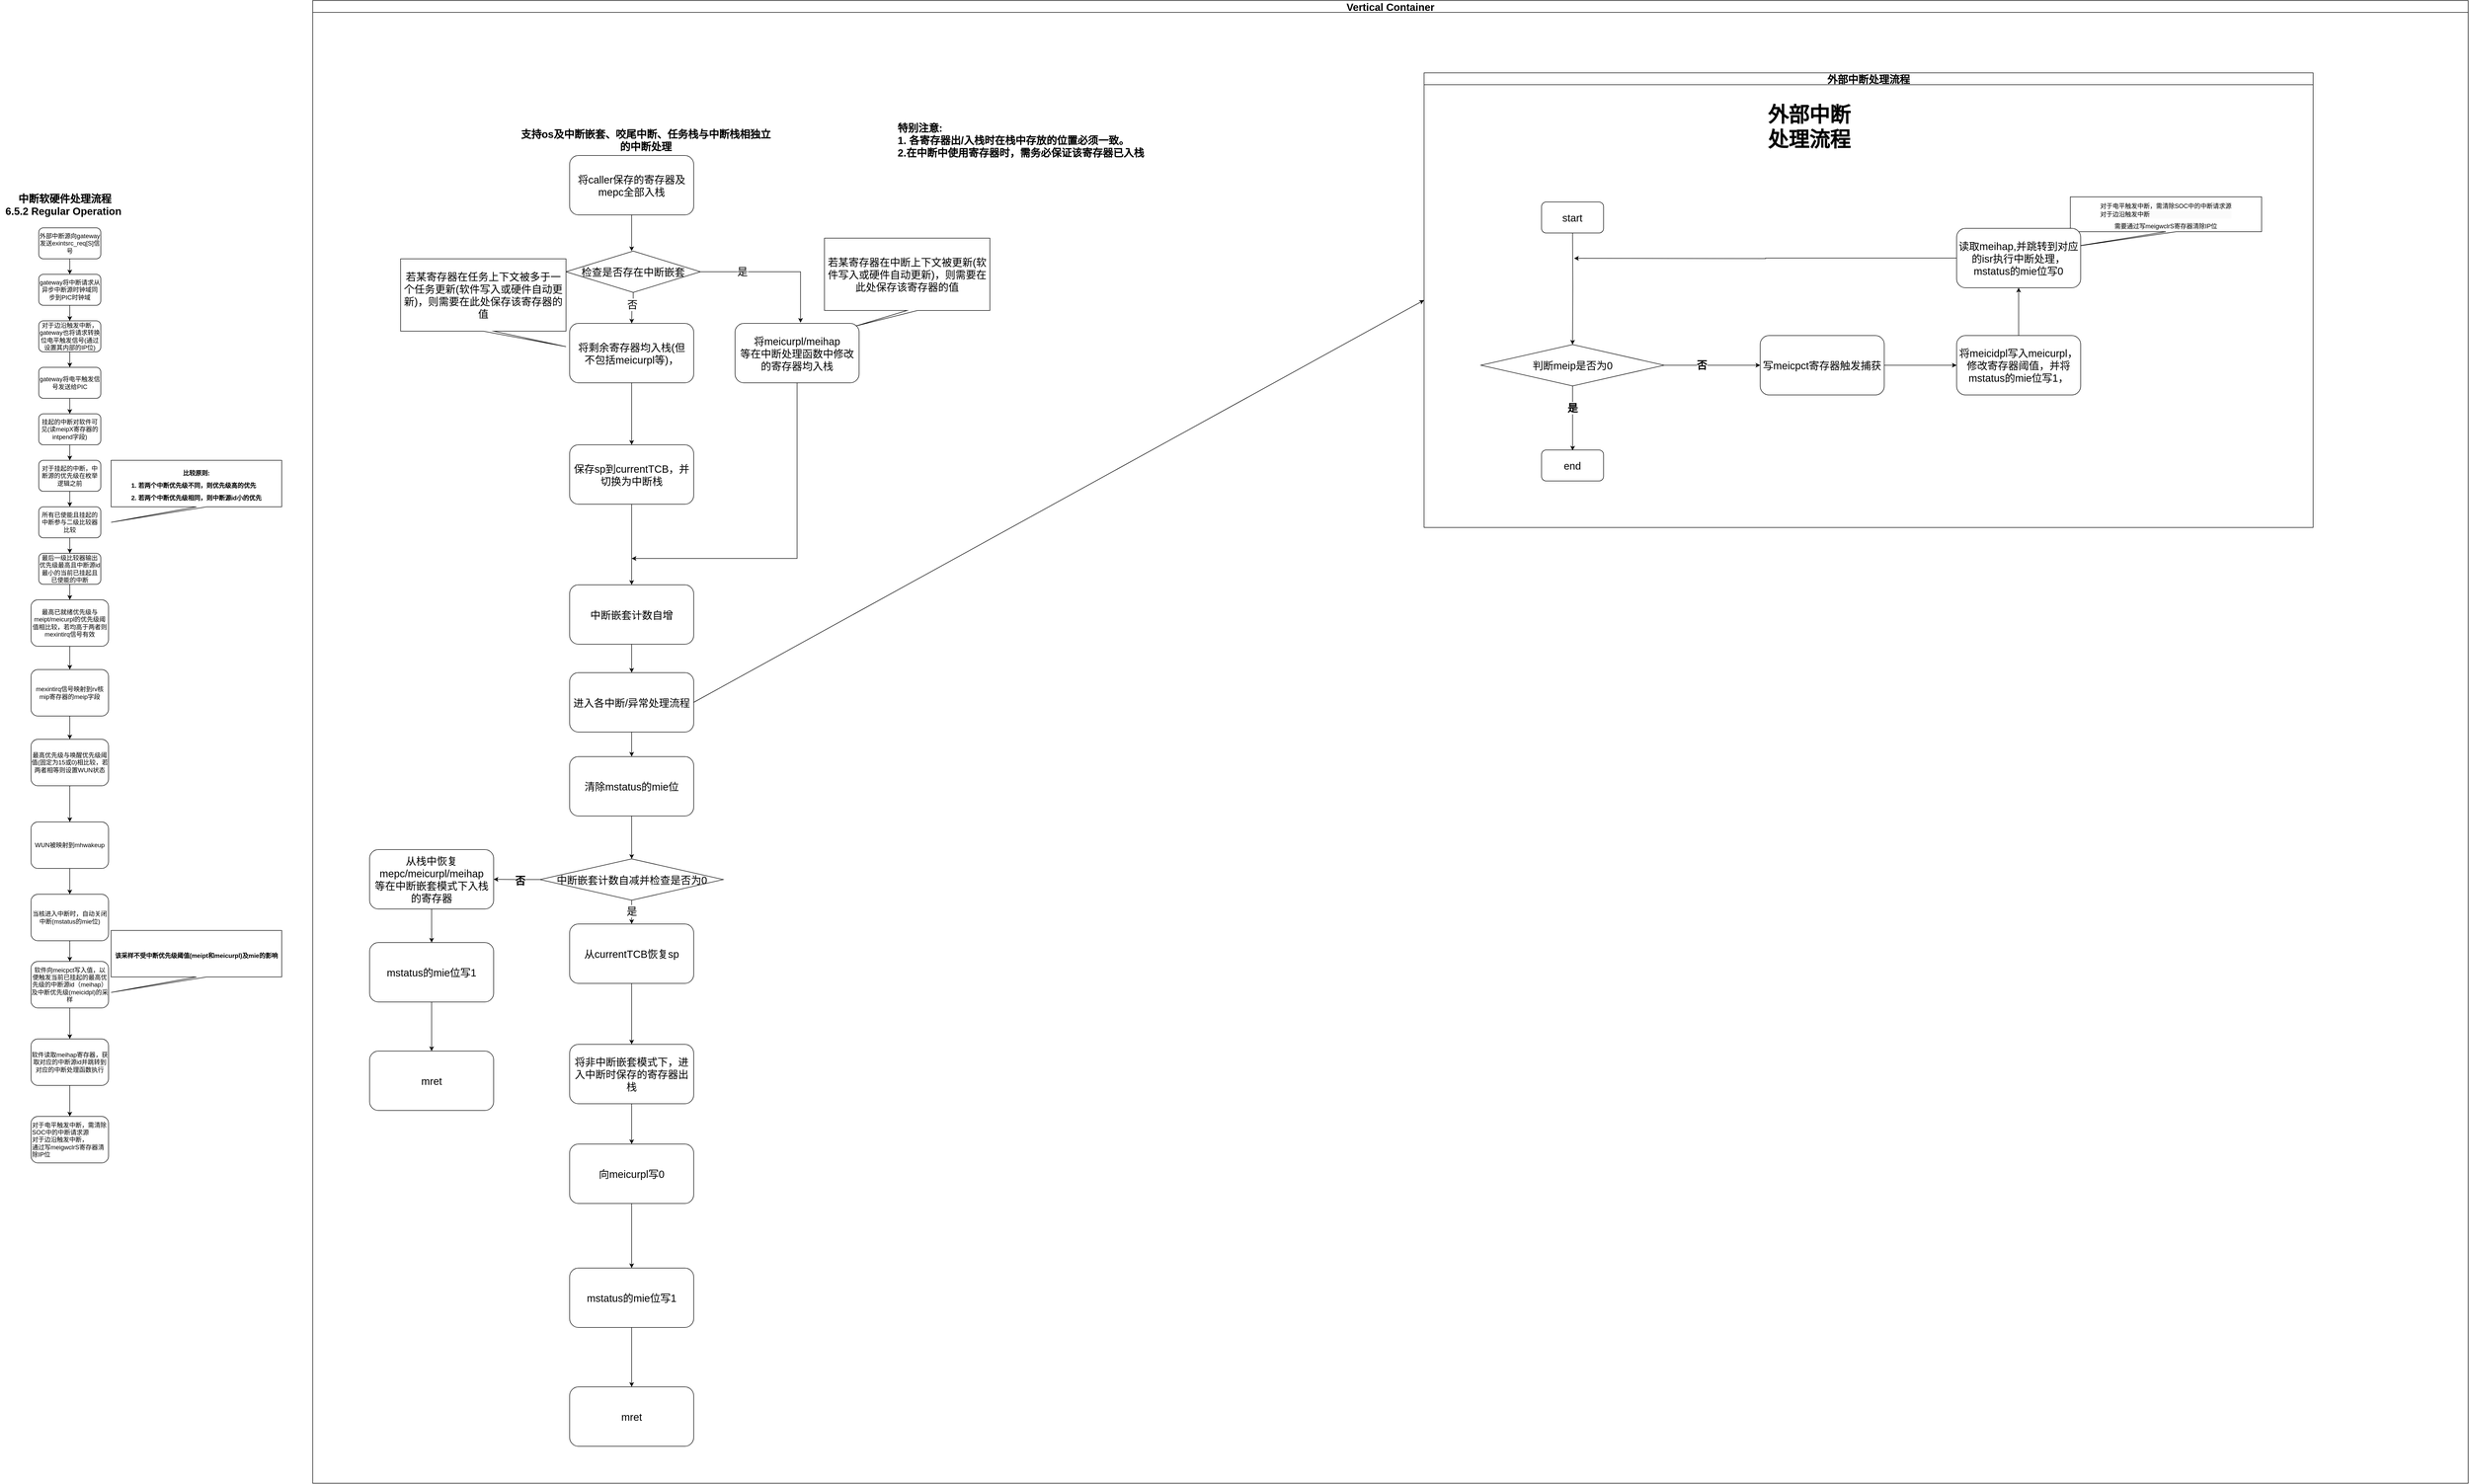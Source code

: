 <mxfile version="20.7.4" type="device"><diagram id="C5RBs43oDa-KdzZeNtuy" name="中断流程"><mxGraphModel dx="5672" dy="4481" grid="1" gridSize="10" guides="1" tooltips="1" connect="1" arrows="1" fold="1" page="1" pageScale="1" pageWidth="827" pageHeight="1169" math="0" shadow="0"><root><mxCell id="WIyWlLk6GJQsqaUBKTNV-0"/><mxCell id="WIyWlLk6GJQsqaUBKTNV-1" parent="WIyWlLk6GJQsqaUBKTNV-0"/><mxCell id="_sRHeSDa9H3smMuQZG-m-2" value="" style="edgeStyle=orthogonalEdgeStyle;rounded=0;orthogonalLoop=1;jettySize=auto;html=1;" parent="WIyWlLk6GJQsqaUBKTNV-1" source="_sRHeSDa9H3smMuQZG-m-0" target="_sRHeSDa9H3smMuQZG-m-1" edge="1"><mxGeometry relative="1" as="geometry"/></mxCell><mxCell id="_sRHeSDa9H3smMuQZG-m-0" value="外部中断源向gateway发送exintsrc_req[S]信号" style="rounded=1;whiteSpace=wrap;html=1;" parent="WIyWlLk6GJQsqaUBKTNV-1" vertex="1"><mxGeometry x="120" y="160" width="120" height="60" as="geometry"/></mxCell><mxCell id="_sRHeSDa9H3smMuQZG-m-4" value="" style="edgeStyle=orthogonalEdgeStyle;rounded=0;orthogonalLoop=1;jettySize=auto;html=1;" parent="WIyWlLk6GJQsqaUBKTNV-1" source="_sRHeSDa9H3smMuQZG-m-1" target="_sRHeSDa9H3smMuQZG-m-3" edge="1"><mxGeometry relative="1" as="geometry"/></mxCell><mxCell id="_sRHeSDa9H3smMuQZG-m-1" value="gateway将中断请求从异步中断源时钟域同步到PIC时钟域" style="rounded=1;whiteSpace=wrap;html=1;" parent="WIyWlLk6GJQsqaUBKTNV-1" vertex="1"><mxGeometry x="120" y="250" width="120" height="60" as="geometry"/></mxCell><mxCell id="_sRHeSDa9H3smMuQZG-m-6" value="" style="edgeStyle=orthogonalEdgeStyle;rounded=0;orthogonalLoop=1;jettySize=auto;html=1;" parent="WIyWlLk6GJQsqaUBKTNV-1" source="_sRHeSDa9H3smMuQZG-m-3" target="_sRHeSDa9H3smMuQZG-m-5" edge="1"><mxGeometry relative="1" as="geometry"/></mxCell><mxCell id="_sRHeSDa9H3smMuQZG-m-3" value="对于边沿触发中断，gateway也将请求转换位电平触发信号(通过设置其内部的IP位)" style="rounded=1;whiteSpace=wrap;html=1;" parent="WIyWlLk6GJQsqaUBKTNV-1" vertex="1"><mxGeometry x="120" y="340" width="120" height="60" as="geometry"/></mxCell><mxCell id="_sRHeSDa9H3smMuQZG-m-14" value="" style="edgeStyle=orthogonalEdgeStyle;rounded=0;orthogonalLoop=1;jettySize=auto;html=1;" parent="WIyWlLk6GJQsqaUBKTNV-1" source="_sRHeSDa9H3smMuQZG-m-5" target="_sRHeSDa9H3smMuQZG-m-8" edge="1"><mxGeometry relative="1" as="geometry"/></mxCell><mxCell id="_sRHeSDa9H3smMuQZG-m-5" value="gateway将电平触发信号发送给PIC" style="rounded=1;whiteSpace=wrap;html=1;" parent="WIyWlLk6GJQsqaUBKTNV-1" vertex="1"><mxGeometry x="120" y="430" width="120" height="60" as="geometry"/></mxCell><mxCell id="_sRHeSDa9H3smMuQZG-m-7" value="" style="edgeStyle=orthogonalEdgeStyle;rounded=0;orthogonalLoop=1;jettySize=auto;html=1;" parent="WIyWlLk6GJQsqaUBKTNV-1" source="_sRHeSDa9H3smMuQZG-m-8" target="_sRHeSDa9H3smMuQZG-m-10" edge="1"><mxGeometry relative="1" as="geometry"/></mxCell><mxCell id="_sRHeSDa9H3smMuQZG-m-8" value="挂起的中断对软件可见(读meipX寄存器的intpend字段)" style="rounded=1;whiteSpace=wrap;html=1;" parent="WIyWlLk6GJQsqaUBKTNV-1" vertex="1"><mxGeometry x="120" y="520" width="120" height="60" as="geometry"/></mxCell><mxCell id="_sRHeSDa9H3smMuQZG-m-9" value="" style="edgeStyle=orthogonalEdgeStyle;rounded=0;orthogonalLoop=1;jettySize=auto;html=1;" parent="WIyWlLk6GJQsqaUBKTNV-1" source="_sRHeSDa9H3smMuQZG-m-10" target="_sRHeSDa9H3smMuQZG-m-12" edge="1"><mxGeometry relative="1" as="geometry"/></mxCell><mxCell id="_sRHeSDa9H3smMuQZG-m-10" value="对于挂起的中断，中断源的优先级在枚举逻辑之前" style="rounded=1;whiteSpace=wrap;html=1;" parent="WIyWlLk6GJQsqaUBKTNV-1" vertex="1"><mxGeometry x="120" y="610" width="120" height="60" as="geometry"/></mxCell><mxCell id="_sRHeSDa9H3smMuQZG-m-11" value="" style="edgeStyle=orthogonalEdgeStyle;rounded=0;orthogonalLoop=1;jettySize=auto;html=1;" parent="WIyWlLk6GJQsqaUBKTNV-1" source="_sRHeSDa9H3smMuQZG-m-12" target="_sRHeSDa9H3smMuQZG-m-13" edge="1"><mxGeometry relative="1" as="geometry"/></mxCell><mxCell id="_sRHeSDa9H3smMuQZG-m-12" value="所有已使能且挂起的中断参与二级比较器比较" style="rounded=1;whiteSpace=wrap;html=1;" parent="WIyWlLk6GJQsqaUBKTNV-1" vertex="1"><mxGeometry x="120" y="700" width="120" height="60" as="geometry"/></mxCell><mxCell id="VwlFcZgO1rypYOv7awV7-38" value="" style="edgeStyle=orthogonalEdgeStyle;rounded=0;orthogonalLoop=1;jettySize=auto;html=1;fontSize=12;" parent="WIyWlLk6GJQsqaUBKTNV-1" source="_sRHeSDa9H3smMuQZG-m-13" target="VwlFcZgO1rypYOv7awV7-37" edge="1"><mxGeometry relative="1" as="geometry"/></mxCell><mxCell id="_sRHeSDa9H3smMuQZG-m-13" value="最后一级比较器输出优先级最高且中断源id最小的当前已挂起且已使能的中断" style="rounded=1;whiteSpace=wrap;html=1;" parent="WIyWlLk6GJQsqaUBKTNV-1" vertex="1"><mxGeometry x="120" y="790" width="120" height="60" as="geometry"/></mxCell><mxCell id="VwlFcZgO1rypYOv7awV7-1" value="&lt;font style=&quot;&quot;&gt;&lt;span style=&quot;font-size: 20px;&quot;&gt;&lt;b&gt;中断软硬件处理流程&lt;/b&gt;&lt;/span&gt;&lt;br&gt;&lt;span style=&quot;font-size: 20px;&quot;&gt;&lt;b&gt;6.5.2 Regular Operation&amp;nbsp;&lt;/b&gt;&lt;/span&gt;&lt;br&gt;&lt;/font&gt;" style="text;html=1;align=center;verticalAlign=middle;resizable=0;points=[];autosize=1;strokeColor=none;fillColor=none;" parent="WIyWlLk6GJQsqaUBKTNV-1" vertex="1"><mxGeometry x="45" y="85" width="250" height="60" as="geometry"/></mxCell><mxCell id="VwlFcZgO1rypYOv7awV7-2" value="&lt;b&gt;&lt;font style=&quot;font-size: 20px;&quot;&gt;支持os及中断嵌套、咬尾中断、任务栈与中断栈相独立&lt;br&gt;的中断处理&lt;br&gt;&lt;/font&gt;&lt;/b&gt;" style="text;html=1;align=center;verticalAlign=middle;resizable=0;points=[];autosize=1;strokeColor=none;fillColor=none;fontSize=20;" parent="WIyWlLk6GJQsqaUBKTNV-1" vertex="1"><mxGeometry x="1039" y="-40" width="510" height="60" as="geometry"/></mxCell><mxCell id="VwlFcZgO1rypYOv7awV7-5" value="" style="edgeStyle=orthogonalEdgeStyle;rounded=0;orthogonalLoop=1;jettySize=auto;html=1;fontSize=20;" parent="WIyWlLk6GJQsqaUBKTNV-1" source="VwlFcZgO1rypYOv7awV7-3" edge="1"><mxGeometry relative="1" as="geometry"><mxPoint x="1267" y="205" as="targetPoint"/></mxGeometry></mxCell><mxCell id="VwlFcZgO1rypYOv7awV7-3" value="将caller保存的寄存器及mepc全部入栈" style="rounded=1;whiteSpace=wrap;html=1;fontSize=20;" parent="WIyWlLk6GJQsqaUBKTNV-1" vertex="1"><mxGeometry x="1147" y="20" width="240" height="115" as="geometry"/></mxCell><mxCell id="VwlFcZgO1rypYOv7awV7-8" value="" style="edgeStyle=orthogonalEdgeStyle;rounded=0;orthogonalLoop=1;jettySize=auto;html=1;fontSize=20;" parent="WIyWlLk6GJQsqaUBKTNV-1" source="VwlFcZgO1rypYOv7awV7-6" edge="1"><mxGeometry relative="1" as="geometry"><mxPoint x="1267" y="345" as="targetPoint"/></mxGeometry></mxCell><mxCell id="VwlFcZgO1rypYOv7awV7-9" value="否" style="edgeLabel;html=1;align=center;verticalAlign=middle;resizable=0;points=[];fontSize=20;" parent="VwlFcZgO1rypYOv7awV7-8" vertex="1" connectable="0"><mxGeometry x="-0.276" y="-2" relative="1" as="geometry"><mxPoint as="offset"/></mxGeometry></mxCell><mxCell id="VwlFcZgO1rypYOv7awV7-24" style="edgeStyle=orthogonalEdgeStyle;rounded=0;orthogonalLoop=1;jettySize=auto;html=1;exitX=1;exitY=0.5;exitDx=0;exitDy=0;entryX=0.528;entryY=-0.012;entryDx=0;entryDy=0;entryPerimeter=0;fontSize=20;" parent="WIyWlLk6GJQsqaUBKTNV-1" source="VwlFcZgO1rypYOv7awV7-6" target="VwlFcZgO1rypYOv7awV7-23" edge="1"><mxGeometry relative="1" as="geometry"/></mxCell><mxCell id="VwlFcZgO1rypYOv7awV7-25" value="是" style="edgeLabel;html=1;align=center;verticalAlign=middle;resizable=0;points=[];fontSize=20;" parent="VwlFcZgO1rypYOv7awV7-24" vertex="1" connectable="0"><mxGeometry x="-0.448" y="1" relative="1" as="geometry"><mxPoint as="offset"/></mxGeometry></mxCell><mxCell id="VwlFcZgO1rypYOv7awV7-6" value="检查是否存在中断嵌套" style="rhombus;whiteSpace=wrap;html=1;fontSize=20;" parent="WIyWlLk6GJQsqaUBKTNV-1" vertex="1"><mxGeometry x="1140" y="205" width="260" height="80" as="geometry"/></mxCell><mxCell id="VwlFcZgO1rypYOv7awV7-60" style="edgeStyle=orthogonalEdgeStyle;rounded=0;orthogonalLoop=1;jettySize=auto;html=1;fontSize=20;" parent="WIyWlLk6GJQsqaUBKTNV-1" source="VwlFcZgO1rypYOv7awV7-10" target="VwlFcZgO1rypYOv7awV7-59" edge="1"><mxGeometry relative="1" as="geometry"><mxPoint x="1267" y="530" as="targetPoint"/></mxGeometry></mxCell><mxCell id="VwlFcZgO1rypYOv7awV7-10" value="将剩余寄存器均入栈(但&lt;br&gt;不包括meicurpl等)，" style="rounded=1;whiteSpace=wrap;html=1;fontSize=20;" parent="WIyWlLk6GJQsqaUBKTNV-1" vertex="1"><mxGeometry x="1147" y="345" width="240" height="115" as="geometry"/></mxCell><mxCell id="htyqPZLJTEzmTpAOFzCb-19" value="" style="edgeStyle=orthogonalEdgeStyle;rounded=0;orthogonalLoop=1;jettySize=auto;html=1;fontSize=20;" edge="1" parent="WIyWlLk6GJQsqaUBKTNV-1" source="VwlFcZgO1rypYOv7awV7-11" target="htyqPZLJTEzmTpAOFzCb-18"><mxGeometry relative="1" as="geometry"/></mxCell><mxCell id="VwlFcZgO1rypYOv7awV7-11" value="中断嵌套计数自增" style="rounded=1;whiteSpace=wrap;html=1;fontSize=20;" parent="WIyWlLk6GJQsqaUBKTNV-1" vertex="1"><mxGeometry x="1147" y="851" width="240" height="115" as="geometry"/></mxCell><mxCell id="VwlFcZgO1rypYOv7awV7-26" style="edgeStyle=orthogonalEdgeStyle;rounded=0;orthogonalLoop=1;jettySize=auto;html=1;fontSize=20;" parent="WIyWlLk6GJQsqaUBKTNV-1" source="VwlFcZgO1rypYOv7awV7-23" edge="1"><mxGeometry relative="1" as="geometry"><mxPoint x="1267" y="800" as="targetPoint"/><Array as="points"><mxPoint x="1587" y="800"/><mxPoint x="1267" y="800"/></Array></mxGeometry></mxCell><mxCell id="VwlFcZgO1rypYOv7awV7-23" value="将meicurpl/meihap&lt;br&gt;等在中断处理函数中修改的寄存器均入栈" style="rounded=1;whiteSpace=wrap;html=1;fontSize=20;" parent="WIyWlLk6GJQsqaUBKTNV-1" vertex="1"><mxGeometry x="1467" y="345" width="240" height="115" as="geometry"/></mxCell><mxCell id="VwlFcZgO1rypYOv7awV7-29" value="&lt;span style=&quot;text-align: left;&quot;&gt;若某寄存器在中断上下文被更新(软件写入或硬件自动更新)，则需要在此处保存该寄存器的值&lt;/span&gt;" style="shape=callout;whiteSpace=wrap;html=1;perimeter=calloutPerimeter;fontSize=20;position2=0.19;" parent="WIyWlLk6GJQsqaUBKTNV-1" vertex="1"><mxGeometry x="1640" y="180" width="320" height="170" as="geometry"/></mxCell><mxCell id="VwlFcZgO1rypYOv7awV7-30" value="&lt;span style=&quot;text-align: left;&quot;&gt;若某寄存器在任务上下文被多于一个任务更新(软件写入或硬件自动更新)，则需要在此处保存该寄存器的值&lt;/span&gt;" style="shape=callout;whiteSpace=wrap;html=1;perimeter=calloutPerimeter;fontSize=20;position2=1;" parent="WIyWlLk6GJQsqaUBKTNV-1" vertex="1"><mxGeometry x="820" y="220" width="320" height="170" as="geometry"/></mxCell><mxCell id="VwlFcZgO1rypYOv7awV7-36" value="&lt;b&gt;&lt;font style=&quot;font-size: 12px;&quot;&gt;比较原则:&lt;br&gt;&lt;div style=&quot;text-align: left;&quot;&gt;&lt;b style=&quot;background-color: initial; font-size: 20px;&quot;&gt;&lt;font style=&quot;font-size: 12px;&quot;&gt;1.&amp;nbsp;若两个中断优先级不同，则优先级高的优先&lt;/font&gt;&lt;/b&gt;&lt;/div&gt;&lt;div style=&quot;text-align: left;&quot;&gt;&lt;b style=&quot;background-color: initial; font-size: 20px;&quot;&gt;&lt;font style=&quot;font-size: 12px;&quot;&gt;2.&amp;nbsp;若两个中断优先级相同，则中断源id小的优先&lt;/font&gt;&lt;/b&gt;&lt;/div&gt;&lt;/font&gt;&lt;/b&gt;" style="shape=callout;whiteSpace=wrap;html=1;perimeter=calloutPerimeter;fontSize=20;position2=0;" parent="WIyWlLk6GJQsqaUBKTNV-1" vertex="1"><mxGeometry x="260" y="610" width="330" height="120" as="geometry"/></mxCell><mxCell id="VwlFcZgO1rypYOv7awV7-40" value="" style="edgeStyle=orthogonalEdgeStyle;rounded=0;orthogonalLoop=1;jettySize=auto;html=1;fontSize=12;" parent="WIyWlLk6GJQsqaUBKTNV-1" source="VwlFcZgO1rypYOv7awV7-37" target="VwlFcZgO1rypYOv7awV7-39" edge="1"><mxGeometry relative="1" as="geometry"/></mxCell><mxCell id="VwlFcZgO1rypYOv7awV7-37" value="最高已就绪优先级与meipt/meicurpl的优先级阈值相比较，若均高于两者则mexintirq信号有效" style="rounded=1;whiteSpace=wrap;html=1;" parent="WIyWlLk6GJQsqaUBKTNV-1" vertex="1"><mxGeometry x="105" y="880" width="150" height="90" as="geometry"/></mxCell><mxCell id="VwlFcZgO1rypYOv7awV7-42" value="" style="edgeStyle=orthogonalEdgeStyle;rounded=0;orthogonalLoop=1;jettySize=auto;html=1;fontSize=12;" parent="WIyWlLk6GJQsqaUBKTNV-1" source="VwlFcZgO1rypYOv7awV7-39" target="VwlFcZgO1rypYOv7awV7-41" edge="1"><mxGeometry relative="1" as="geometry"/></mxCell><mxCell id="VwlFcZgO1rypYOv7awV7-39" value="mexintirq信号映射到rv核mip寄存器的meip字段" style="rounded=1;whiteSpace=wrap;html=1;" parent="WIyWlLk6GJQsqaUBKTNV-1" vertex="1"><mxGeometry x="105" y="1015" width="150" height="90" as="geometry"/></mxCell><mxCell id="VwlFcZgO1rypYOv7awV7-44" value="" style="edgeStyle=orthogonalEdgeStyle;rounded=0;orthogonalLoop=1;jettySize=auto;html=1;fontSize=12;" parent="WIyWlLk6GJQsqaUBKTNV-1" source="VwlFcZgO1rypYOv7awV7-41" target="VwlFcZgO1rypYOv7awV7-43" edge="1"><mxGeometry relative="1" as="geometry"/></mxCell><mxCell id="VwlFcZgO1rypYOv7awV7-41" value="最高优先级与唤醒优先级阈值(固定为15或0)相比较，若两者相等则设置WUN状态" style="rounded=1;whiteSpace=wrap;html=1;" parent="WIyWlLk6GJQsqaUBKTNV-1" vertex="1"><mxGeometry x="105" y="1150" width="150" height="90" as="geometry"/></mxCell><mxCell id="VwlFcZgO1rypYOv7awV7-46" value="" style="edgeStyle=orthogonalEdgeStyle;rounded=0;orthogonalLoop=1;jettySize=auto;html=1;fontSize=12;" parent="WIyWlLk6GJQsqaUBKTNV-1" source="VwlFcZgO1rypYOv7awV7-43" target="VwlFcZgO1rypYOv7awV7-45" edge="1"><mxGeometry relative="1" as="geometry"/></mxCell><mxCell id="VwlFcZgO1rypYOv7awV7-43" value="WUN被映射到mhwakeup" style="rounded=1;whiteSpace=wrap;html=1;" parent="WIyWlLk6GJQsqaUBKTNV-1" vertex="1"><mxGeometry x="105" y="1310" width="150" height="90" as="geometry"/></mxCell><mxCell id="VwlFcZgO1rypYOv7awV7-48" value="" style="edgeStyle=orthogonalEdgeStyle;rounded=0;orthogonalLoop=1;jettySize=auto;html=1;fontSize=12;" parent="WIyWlLk6GJQsqaUBKTNV-1" source="VwlFcZgO1rypYOv7awV7-45" target="VwlFcZgO1rypYOv7awV7-47" edge="1"><mxGeometry relative="1" as="geometry"/></mxCell><mxCell id="VwlFcZgO1rypYOv7awV7-45" value="当核进入中断时，自动关闭中断(mstatus的mie位)" style="rounded=1;whiteSpace=wrap;html=1;" parent="WIyWlLk6GJQsqaUBKTNV-1" vertex="1"><mxGeometry x="105" y="1450" width="150" height="90" as="geometry"/></mxCell><mxCell id="VwlFcZgO1rypYOv7awV7-51" value="" style="edgeStyle=orthogonalEdgeStyle;rounded=0;orthogonalLoop=1;jettySize=auto;html=1;fontSize=12;" parent="WIyWlLk6GJQsqaUBKTNV-1" source="VwlFcZgO1rypYOv7awV7-47" target="VwlFcZgO1rypYOv7awV7-50" edge="1"><mxGeometry relative="1" as="geometry"/></mxCell><mxCell id="VwlFcZgO1rypYOv7awV7-47" value="软件向meicpct写入值，以便触发当前已挂起的最高优先级的中断源id（meihap）及中断优先级(meicidpl)的采样" style="rounded=1;whiteSpace=wrap;html=1;" parent="WIyWlLk6GJQsqaUBKTNV-1" vertex="1"><mxGeometry x="105" y="1580" width="150" height="90" as="geometry"/></mxCell><mxCell id="VwlFcZgO1rypYOv7awV7-49" value="&lt;b style=&quot;font-size: 12px;&quot;&gt;该采样不受中断优先级阈值(&lt;/b&gt;&lt;b style=&quot;font-size: 12px;&quot;&gt;meipt和&lt;/b&gt;&lt;span style=&quot;font-size: 12px;&quot;&gt;&lt;b&gt;meicurpl&lt;/b&gt;&lt;/span&gt;&lt;b style=&quot;font-size: 12px;&quot;&gt;)及mie的影响&lt;/b&gt;" style="shape=callout;whiteSpace=wrap;html=1;perimeter=calloutPerimeter;fontSize=20;position2=0;" parent="WIyWlLk6GJQsqaUBKTNV-1" vertex="1"><mxGeometry x="260" y="1520" width="330" height="120" as="geometry"/></mxCell><mxCell id="VwlFcZgO1rypYOv7awV7-53" value="" style="edgeStyle=orthogonalEdgeStyle;rounded=0;orthogonalLoop=1;jettySize=auto;html=1;fontSize=12;" parent="WIyWlLk6GJQsqaUBKTNV-1" source="VwlFcZgO1rypYOv7awV7-50" target="VwlFcZgO1rypYOv7awV7-52" edge="1"><mxGeometry relative="1" as="geometry"/></mxCell><mxCell id="VwlFcZgO1rypYOv7awV7-50" value="软件读取meihap寄存器，获取对应的中断源id并跳转到对应的中断处理函数执行" style="rounded=1;whiteSpace=wrap;html=1;" parent="WIyWlLk6GJQsqaUBKTNV-1" vertex="1"><mxGeometry x="105" y="1730" width="150" height="90" as="geometry"/></mxCell><mxCell id="VwlFcZgO1rypYOv7awV7-52" value="对于电平触发中断，需清除SOC中的中断请求源&lt;br&gt;&lt;div style=&quot;&quot;&gt;&lt;span style=&quot;background-color: initial;&quot;&gt;对于边沿触发中断，&lt;/span&gt;&lt;/div&gt;通过写meigwclrS寄存器清除IP位" style="rounded=1;whiteSpace=wrap;html=1;align=left;" parent="WIyWlLk6GJQsqaUBKTNV-1" vertex="1"><mxGeometry x="105" y="1880" width="150" height="90" as="geometry"/></mxCell><mxCell id="VwlFcZgO1rypYOv7awV7-63" style="edgeStyle=orthogonalEdgeStyle;rounded=0;orthogonalLoop=1;jettySize=auto;html=1;entryX=0.5;entryY=0;entryDx=0;entryDy=0;fontSize=20;" parent="WIyWlLk6GJQsqaUBKTNV-1" source="VwlFcZgO1rypYOv7awV7-59" target="VwlFcZgO1rypYOv7awV7-11" edge="1"><mxGeometry relative="1" as="geometry"/></mxCell><mxCell id="VwlFcZgO1rypYOv7awV7-59" value="保存sp到currentTCB，并切换为中断栈" style="rounded=1;whiteSpace=wrap;html=1;fontSize=20;" parent="WIyWlLk6GJQsqaUBKTNV-1" vertex="1"><mxGeometry x="1147" y="580" width="240" height="115" as="geometry"/></mxCell><mxCell id="VwlFcZgO1rypYOv7awV7-75" value="" style="edgeStyle=orthogonalEdgeStyle;rounded=0;orthogonalLoop=1;jettySize=auto;html=1;fontSize=20;" parent="WIyWlLk6GJQsqaUBKTNV-1" source="VwlFcZgO1rypYOv7awV7-68" target="VwlFcZgO1rypYOv7awV7-74" edge="1"><mxGeometry relative="1" as="geometry"/></mxCell><mxCell id="VwlFcZgO1rypYOv7awV7-77" value="是" style="edgeLabel;html=1;align=center;verticalAlign=middle;resizable=0;points=[];fontSize=20;" parent="VwlFcZgO1rypYOv7awV7-75" vertex="1" connectable="0"><mxGeometry x="-0.121" relative="1" as="geometry"><mxPoint as="offset"/></mxGeometry></mxCell><mxCell id="SJCV4ftQbSflYPDmHWOk-2" value="" style="edgeStyle=orthogonalEdgeStyle;rounded=0;orthogonalLoop=1;jettySize=auto;html=1;" parent="WIyWlLk6GJQsqaUBKTNV-1" source="VwlFcZgO1rypYOv7awV7-68" target="VwlFcZgO1rypYOv7awV7-70" edge="1"><mxGeometry relative="1" as="geometry"/></mxCell><mxCell id="SJCV4ftQbSflYPDmHWOk-4" value="&lt;font style=&quot;font-size: 20px;&quot;&gt;&lt;b&gt;否&lt;/b&gt;&lt;/font&gt;" style="edgeLabel;html=1;align=center;verticalAlign=middle;resizable=0;points=[];" parent="SJCV4ftQbSflYPDmHWOk-2" vertex="1" connectable="0"><mxGeometry x="-0.141" y="1" relative="1" as="geometry"><mxPoint as="offset"/></mxGeometry></mxCell><mxCell id="VwlFcZgO1rypYOv7awV7-68" value="&lt;span style=&quot;font-size: 20px;&quot;&gt;中断嵌套计数自减并检查是否为0&lt;/span&gt;" style="rhombus;whiteSpace=wrap;html=1;fontSize=12;" parent="WIyWlLk6GJQsqaUBKTNV-1" vertex="1"><mxGeometry x="1089.75" y="1381.5" width="354.5" height="80" as="geometry"/></mxCell><mxCell id="SJCV4ftQbSflYPDmHWOk-14" value="" style="edgeStyle=orthogonalEdgeStyle;rounded=0;orthogonalLoop=1;jettySize=auto;html=1;fontSize=20;" parent="WIyWlLk6GJQsqaUBKTNV-1" source="VwlFcZgO1rypYOv7awV7-70" edge="1"><mxGeometry relative="1" as="geometry"><mxPoint x="880" y="1543.5" as="targetPoint"/></mxGeometry></mxCell><mxCell id="VwlFcZgO1rypYOv7awV7-70" value="从栈中恢复mepc/meicurpl/meihap&lt;br&gt;等在中断嵌套模式下入栈的寄存器" style="rounded=1;whiteSpace=wrap;html=1;fontSize=20;" parent="WIyWlLk6GJQsqaUBKTNV-1" vertex="1"><mxGeometry x="760" y="1363.5" width="240" height="115" as="geometry"/></mxCell><mxCell id="SJCV4ftQbSflYPDmHWOk-10" value="" style="edgeStyle=orthogonalEdgeStyle;rounded=0;orthogonalLoop=1;jettySize=auto;html=1;" parent="WIyWlLk6GJQsqaUBKTNV-1" source="VwlFcZgO1rypYOv7awV7-73" target="SJCV4ftQbSflYPDmHWOk-9" edge="1"><mxGeometry relative="1" as="geometry"/></mxCell><mxCell id="VwlFcZgO1rypYOv7awV7-73" value="将非中断嵌套模式下，进入中断时保存的寄存器出栈" style="rounded=1;whiteSpace=wrap;html=1;fontSize=20;" parent="WIyWlLk6GJQsqaUBKTNV-1" vertex="1"><mxGeometry x="1147" y="1740.5" width="240" height="115" as="geometry"/></mxCell><mxCell id="VwlFcZgO1rypYOv7awV7-76" value="" style="edgeStyle=orthogonalEdgeStyle;rounded=0;orthogonalLoop=1;jettySize=auto;html=1;fontSize=20;" parent="WIyWlLk6GJQsqaUBKTNV-1" source="VwlFcZgO1rypYOv7awV7-74" target="VwlFcZgO1rypYOv7awV7-73" edge="1"><mxGeometry relative="1" as="geometry"/></mxCell><mxCell id="VwlFcZgO1rypYOv7awV7-74" value="&lt;span style=&quot;border-color: var(--border-color);&quot;&gt;从currentTCB恢复sp&lt;/span&gt;" style="rounded=1;whiteSpace=wrap;html=1;fontSize=20;" parent="WIyWlLk6GJQsqaUBKTNV-1" vertex="1"><mxGeometry x="1147" y="1507.5" width="240" height="115" as="geometry"/></mxCell><mxCell id="VwlFcZgO1rypYOv7awV7-83" value="" style="edgeStyle=orthogonalEdgeStyle;rounded=0;orthogonalLoop=1;jettySize=auto;html=1;fontSize=20;" parent="WIyWlLk6GJQsqaUBKTNV-1" source="VwlFcZgO1rypYOv7awV7-82" target="VwlFcZgO1rypYOv7awV7-68" edge="1"><mxGeometry relative="1" as="geometry"/></mxCell><mxCell id="VwlFcZgO1rypYOv7awV7-82" value="清除mstatus的mie位" style="rounded=1;whiteSpace=wrap;html=1;fontSize=20;" parent="WIyWlLk6GJQsqaUBKTNV-1" vertex="1"><mxGeometry x="1147" y="1183.5" width="240" height="115" as="geometry"/></mxCell><mxCell id="VwlFcZgO1rypYOv7awV7-90" value="" style="edgeStyle=orthogonalEdgeStyle;rounded=0;orthogonalLoop=1;jettySize=auto;html=1;fontSize=20;" parent="WIyWlLk6GJQsqaUBKTNV-1" source="VwlFcZgO1rypYOv7awV7-87" target="VwlFcZgO1rypYOv7awV7-89" edge="1"><mxGeometry relative="1" as="geometry"/></mxCell><mxCell id="VwlFcZgO1rypYOv7awV7-87" value="mstatus的mie位写1" style="rounded=1;whiteSpace=wrap;html=1;fontSize=20;" parent="WIyWlLk6GJQsqaUBKTNV-1" vertex="1"><mxGeometry x="1147" y="2173.5" width="240" height="115" as="geometry"/></mxCell><mxCell id="VwlFcZgO1rypYOv7awV7-89" value="mret&lt;br&gt;" style="rounded=1;whiteSpace=wrap;html=1;fontSize=20;" parent="WIyWlLk6GJQsqaUBKTNV-1" vertex="1"><mxGeometry x="1147" y="2403.5" width="240" height="115" as="geometry"/></mxCell><mxCell id="SJCV4ftQbSflYPDmHWOk-11" style="edgeStyle=orthogonalEdgeStyle;rounded=0;orthogonalLoop=1;jettySize=auto;html=1;entryX=0.5;entryY=0;entryDx=0;entryDy=0;" parent="WIyWlLk6GJQsqaUBKTNV-1" source="SJCV4ftQbSflYPDmHWOk-9" target="VwlFcZgO1rypYOv7awV7-87" edge="1"><mxGeometry relative="1" as="geometry"/></mxCell><mxCell id="SJCV4ftQbSflYPDmHWOk-9" value="向meicurpl写0" style="rounded=1;whiteSpace=wrap;html=1;fontSize=20;" parent="WIyWlLk6GJQsqaUBKTNV-1" vertex="1"><mxGeometry x="1147" y="1933.5" width="240" height="115" as="geometry"/></mxCell><mxCell id="DQdULrXmwxyX5Uv_20zJ-0" value="mret&lt;br&gt;" style="rounded=1;whiteSpace=wrap;html=1;fontSize=20;" parent="WIyWlLk6GJQsqaUBKTNV-1" vertex="1"><mxGeometry x="760" y="1753.5" width="240" height="115" as="geometry"/></mxCell><mxCell id="DQdULrXmwxyX5Uv_20zJ-2" value="" style="edgeStyle=orthogonalEdgeStyle;rounded=0;orthogonalLoop=1;jettySize=auto;html=1;" parent="WIyWlLk6GJQsqaUBKTNV-1" source="DQdULrXmwxyX5Uv_20zJ-1" target="DQdULrXmwxyX5Uv_20zJ-0" edge="1"><mxGeometry relative="1" as="geometry"/></mxCell><mxCell id="DQdULrXmwxyX5Uv_20zJ-1" value="mstatus的mie位写1" style="rounded=1;whiteSpace=wrap;html=1;fontSize=20;" parent="WIyWlLk6GJQsqaUBKTNV-1" vertex="1"><mxGeometry x="760" y="1543.5" width="240" height="115" as="geometry"/></mxCell><mxCell id="htyqPZLJTEzmTpAOFzCb-0" value="&lt;div style=&quot;text-align: left;&quot;&gt;&lt;b style=&quot;background-color: initial;&quot;&gt;&lt;font style=&quot;font-size: 20px;&quot;&gt;特别注意:&lt;/font&gt;&lt;/b&gt;&lt;/div&gt;&lt;b style=&quot;&quot;&gt;&lt;div style=&quot;text-align: left;&quot;&gt;&lt;b style=&quot;background-color: initial;&quot;&gt;&lt;font style=&quot;font-size: 20px;&quot;&gt;1.&amp;nbsp;各寄存器出/入栈时在栈中存放的位置必须一致。&lt;/font&gt;&lt;/b&gt;&lt;/div&gt;&lt;div style=&quot;text-align: left;&quot;&gt;&lt;b style=&quot;background-color: initial;&quot;&gt;&lt;font style=&quot;font-size: 20px;&quot;&gt;2.在中断中使用寄存器时，需务必保证该寄存器已入栈&lt;/font&gt;&lt;/b&gt;&lt;/div&gt;&lt;/b&gt;" style="text;html=1;strokeColor=none;fillColor=none;align=center;verticalAlign=middle;whiteSpace=wrap;rounded=0;" vertex="1" parent="WIyWlLk6GJQsqaUBKTNV-1"><mxGeometry x="1590" y="-85" width="860" height="150" as="geometry"/></mxCell><mxCell id="htyqPZLJTEzmTpAOFzCb-15" value="" style="group" vertex="1" connectable="0" parent="WIyWlLk6GJQsqaUBKTNV-1"><mxGeometry x="2800" y="-140" width="1720" height="880" as="geometry"/></mxCell><mxCell id="htyqPZLJTEzmTpAOFzCb-8" style="edgeStyle=orthogonalEdgeStyle;rounded=0;orthogonalLoop=1;jettySize=auto;html=1;fontSize=20;entryX=0.5;entryY=0;entryDx=0;entryDy=0;movable=1;resizable=1;rotatable=1;deletable=1;editable=1;connectable=1;" edge="1" parent="htyqPZLJTEzmTpAOFzCb-15" target="VwlFcZgO1rypYOv7awV7-56"><mxGeometry relative="1" as="geometry"><mxPoint x="160.25" y="770" as="targetPoint"/><mxPoint x="287.25" y="305.0" as="sourcePoint"/></mxGeometry></mxCell><mxCell id="VwlFcZgO1rypYOv7awV7-57" value="" style="edgeStyle=orthogonalEdgeStyle;rounded=0;orthogonalLoop=1;jettySize=auto;html=1;fontSize=12;movable=1;resizable=1;rotatable=1;deletable=1;editable=1;connectable=1;" parent="htyqPZLJTEzmTpAOFzCb-15" source="VwlFcZgO1rypYOv7awV7-56" edge="1"><mxGeometry relative="1" as="geometry"><mxPoint x="287.25" y="731" as="targetPoint"/><Array as="points"><mxPoint x="287.25" y="729"/></Array></mxGeometry></mxCell><mxCell id="VwlFcZgO1rypYOv7awV7-58" value="&lt;b&gt;&lt;font style=&quot;font-size: 20px;&quot;&gt;是&lt;/font&gt;&lt;/b&gt;" style="edgeLabel;html=1;align=center;verticalAlign=middle;resizable=1;points=[];fontSize=12;movable=1;rotatable=1;deletable=1;editable=1;connectable=1;container=0;" parent="VwlFcZgO1rypYOv7awV7-57" vertex="1" connectable="0"><mxGeometry x="-0.333" y="-1" relative="1" as="geometry"><mxPoint as="offset"/></mxGeometry></mxCell><mxCell id="VwlFcZgO1rypYOv7awV7-65" value="" style="edgeStyle=orthogonalEdgeStyle;rounded=0;orthogonalLoop=1;jettySize=auto;html=1;fontSize=20;movable=1;resizable=1;rotatable=1;deletable=1;editable=1;connectable=1;" parent="htyqPZLJTEzmTpAOFzCb-15" source="VwlFcZgO1rypYOv7awV7-56" edge="1"><mxGeometry relative="1" as="geometry"><mxPoint x="650.25" y="566" as="targetPoint"/></mxGeometry></mxCell><mxCell id="VwlFcZgO1rypYOv7awV7-67" value="&lt;b&gt;否&lt;/b&gt;" style="edgeLabel;html=1;align=center;verticalAlign=middle;resizable=1;points=[];fontSize=20;movable=1;rotatable=1;deletable=1;editable=1;connectable=1;container=0;" parent="VwlFcZgO1rypYOv7awV7-65" vertex="1" connectable="0"><mxGeometry x="-0.225" y="1" relative="1" as="geometry"><mxPoint as="offset"/></mxGeometry></mxCell><mxCell id="VwlFcZgO1rypYOv7awV7-56" value="&lt;span style=&quot;font-size: 20px;&quot;&gt;判断meip是否为0&lt;/span&gt;" style="rhombus;whiteSpace=wrap;html=1;fontSize=12;movable=1;resizable=1;rotatable=1;deletable=1;editable=1;connectable=1;container=0;" parent="htyqPZLJTEzmTpAOFzCb-15" vertex="1"><mxGeometry x="110" y="526" width="354.5" height="80" as="geometry"/></mxCell><mxCell id="SJCV4ftQbSflYPDmHWOk-12" value="&lt;span style=&quot;color: rgb(0, 0, 0); font-family: Helvetica; font-size: 12px; font-style: normal; font-variant-ligatures: normal; font-variant-caps: normal; font-weight: 400; letter-spacing: normal; orphans: 2; text-align: left; text-indent: 0px; text-transform: none; widows: 2; word-spacing: 0px; -webkit-text-stroke-width: 0px; background-color: rgb(251, 251, 251); text-decoration-thickness: initial; text-decoration-style: initial; text-decoration-color: initial; float: none; display: inline !important;&quot;&gt;对于电平触发中断，需清除SOC中的中断请求源&lt;/span&gt;&lt;br style=&quot;border-color: var(--border-color); color: rgb(0, 0, 0); font-family: Helvetica; font-size: 12px; font-style: normal; font-variant-ligatures: normal; font-variant-caps: normal; font-weight: 400; letter-spacing: normal; orphans: 2; text-align: left; text-indent: 0px; text-transform: none; widows: 2; word-spacing: 0px; -webkit-text-stroke-width: 0px; background-color: rgb(251, 251, 251); text-decoration-thickness: initial; text-decoration-style: initial; text-decoration-color: initial;&quot;&gt;&lt;div style=&quot;border-color: var(--border-color); color: rgb(0, 0, 0); font-family: Helvetica; font-size: 12px; font-style: normal; font-variant-ligatures: normal; font-variant-caps: normal; font-weight: 400; letter-spacing: normal; orphans: 2; text-align: left; text-indent: 0px; text-transform: none; widows: 2; word-spacing: 0px; -webkit-text-stroke-width: 0px; background-color: rgb(251, 251, 251); text-decoration-thickness: initial; text-decoration-style: initial; text-decoration-color: initial;&quot;&gt;&lt;span style=&quot;border-color: var(--border-color); background-color: initial;&quot;&gt;对于边沿触发中断&lt;/span&gt;&lt;/div&gt;&lt;span style=&quot;color: rgb(0, 0, 0); font-family: Helvetica; font-size: 12px; font-style: normal; font-variant-ligatures: normal; font-variant-caps: normal; font-weight: 400; letter-spacing: normal; orphans: 2; text-align: left; text-indent: 0px; text-transform: none; widows: 2; word-spacing: 0px; -webkit-text-stroke-width: 0px; background-color: rgb(251, 251, 251); text-decoration-thickness: initial; text-decoration-style: initial; text-decoration-color: initial; float: none; display: inline !important;&quot;&gt;需要通过写meigwclrS寄存器清除IP位&lt;/span&gt;" style="shape=callout;whiteSpace=wrap;html=1;perimeter=calloutPerimeter;fontSize=20;position2=0;movable=1;resizable=1;rotatable=1;deletable=1;editable=1;connectable=1;container=0;" parent="htyqPZLJTEzmTpAOFzCb-15" vertex="1"><mxGeometry x="1250.25" y="240" width="370" height="97.5" as="geometry"/></mxCell><mxCell id="htyqPZLJTEzmTpAOFzCb-1" value="将meicidpl写入meicurpl，修改寄存器阈值，并将mstatus的mie位写1，" style="rounded=1;whiteSpace=wrap;html=1;fontSize=20;movable=1;resizable=1;rotatable=1;deletable=1;editable=1;connectable=1;container=0;" vertex="1" parent="htyqPZLJTEzmTpAOFzCb-15"><mxGeometry x="1030.25" y="508.5" width="240" height="115" as="geometry"/></mxCell><mxCell id="htyqPZLJTEzmTpAOFzCb-7" style="edgeStyle=orthogonalEdgeStyle;rounded=0;orthogonalLoop=1;jettySize=auto;html=1;fontSize=20;movable=1;resizable=1;rotatable=1;deletable=1;editable=1;connectable=1;" edge="1" parent="htyqPZLJTEzmTpAOFzCb-15" source="htyqPZLJTEzmTpAOFzCb-2"><mxGeometry relative="1" as="geometry"><mxPoint x="290.25" y="359" as="targetPoint"/></mxGeometry></mxCell><mxCell id="htyqPZLJTEzmTpAOFzCb-2" value="读取meihap,并跳转到对应的isr执行中断处理，mstatus的mie位写0" style="rounded=1;whiteSpace=wrap;html=1;fontSize=20;movable=1;resizable=1;rotatable=1;deletable=1;editable=1;connectable=1;container=0;" vertex="1" parent="htyqPZLJTEzmTpAOFzCb-15"><mxGeometry x="1030.25" y="301" width="240" height="115" as="geometry"/></mxCell><mxCell id="htyqPZLJTEzmTpAOFzCb-5" value="" style="edgeStyle=orthogonalEdgeStyle;rounded=0;orthogonalLoop=1;jettySize=auto;html=1;fontSize=20;movable=1;resizable=1;rotatable=1;deletable=1;editable=1;connectable=1;" edge="1" parent="htyqPZLJTEzmTpAOFzCb-15" source="htyqPZLJTEzmTpAOFzCb-1" target="htyqPZLJTEzmTpAOFzCb-2"><mxGeometry relative="1" as="geometry"/></mxCell><mxCell id="htyqPZLJTEzmTpAOFzCb-4" style="edgeStyle=orthogonalEdgeStyle;rounded=0;orthogonalLoop=1;jettySize=auto;html=1;fontSize=20;movable=1;resizable=1;rotatable=1;deletable=1;editable=1;connectable=1;" edge="1" parent="htyqPZLJTEzmTpAOFzCb-15" source="htyqPZLJTEzmTpAOFzCb-3" target="htyqPZLJTEzmTpAOFzCb-1"><mxGeometry relative="1" as="geometry"/></mxCell><mxCell id="htyqPZLJTEzmTpAOFzCb-3" value="写meicpct寄存器触发捕获" style="rounded=1;whiteSpace=wrap;html=1;fontSize=20;movable=1;resizable=1;rotatable=1;deletable=1;editable=1;connectable=1;container=0;" vertex="1" parent="htyqPZLJTEzmTpAOFzCb-15"><mxGeometry x="650.25" y="508.5" width="240" height="115" as="geometry"/></mxCell><mxCell id="htyqPZLJTEzmTpAOFzCb-9" value="start" style="rounded=1;whiteSpace=wrap;html=1;fontSize=20;movable=1;resizable=1;rotatable=1;deletable=1;editable=1;connectable=1;container=0;" vertex="1" parent="htyqPZLJTEzmTpAOFzCb-15"><mxGeometry x="227.25" y="250" width="120" height="60" as="geometry"/></mxCell><mxCell id="htyqPZLJTEzmTpAOFzCb-10" value="end" style="rounded=1;whiteSpace=wrap;html=1;fontSize=20;movable=1;resizable=1;rotatable=1;deletable=1;editable=1;connectable=1;container=0;" vertex="1" parent="htyqPZLJTEzmTpAOFzCb-15"><mxGeometry x="227.25" y="730" width="120" height="60" as="geometry"/></mxCell><mxCell id="htyqPZLJTEzmTpAOFzCb-11" value="&lt;h1&gt;外部中断处理流程&lt;/h1&gt;" style="text;html=1;strokeColor=none;fillColor=none;spacing=5;spacingTop=-20;whiteSpace=wrap;overflow=hidden;rounded=0;fontSize=20;movable=1;resizable=1;rotatable=1;deletable=1;editable=1;connectable=1;container=0;" vertex="1" parent="htyqPZLJTEzmTpAOFzCb-15"><mxGeometry x="660" y="40" width="190" height="120" as="geometry"/></mxCell><mxCell id="htyqPZLJTEzmTpAOFzCb-13" value="外部中断处理流程" style="swimlane;whiteSpace=wrap;html=1;fontSize=20;movable=1;resizable=1;rotatable=1;deletable=1;editable=1;connectable=1;container=0;" vertex="1" parent="htyqPZLJTEzmTpAOFzCb-15"><mxGeometry width="1720" height="880" as="geometry"/></mxCell><mxCell id="htyqPZLJTEzmTpAOFzCb-20" value="" style="edgeStyle=orthogonalEdgeStyle;rounded=0;orthogonalLoop=1;jettySize=auto;html=1;fontSize=20;" edge="1" parent="WIyWlLk6GJQsqaUBKTNV-1" source="htyqPZLJTEzmTpAOFzCb-18" target="VwlFcZgO1rypYOv7awV7-82"><mxGeometry relative="1" as="geometry"/></mxCell><mxCell id="htyqPZLJTEzmTpAOFzCb-18" value="进入各中断/异常处理流程" style="rounded=1;whiteSpace=wrap;html=1;fontSize=20;" vertex="1" parent="WIyWlLk6GJQsqaUBKTNV-1"><mxGeometry x="1147" y="1021" width="240" height="115" as="geometry"/></mxCell><mxCell id="htyqPZLJTEzmTpAOFzCb-21" value="Vertical Container" style="swimlane;whiteSpace=wrap;html=1;fontSize=20;" vertex="1" parent="WIyWlLk6GJQsqaUBKTNV-1"><mxGeometry x="650" y="-280" width="4170" height="2870" as="geometry"/></mxCell><mxCell id="htyqPZLJTEzmTpAOFzCb-23" value="" style="endArrow=classic;html=1;rounded=0;fontSize=20;exitX=1;exitY=0.5;exitDx=0;exitDy=0;entryX=0;entryY=0.5;entryDx=0;entryDy=0;" edge="1" parent="WIyWlLk6GJQsqaUBKTNV-1" source="htyqPZLJTEzmTpAOFzCb-18" target="htyqPZLJTEzmTpAOFzCb-13"><mxGeometry width="50" height="50" relative="1" as="geometry"><mxPoint x="2780" y="1100" as="sourcePoint"/><mxPoint x="2830" y="1050" as="targetPoint"/></mxGeometry></mxCell></root></mxGraphModel></diagram></mxfile>